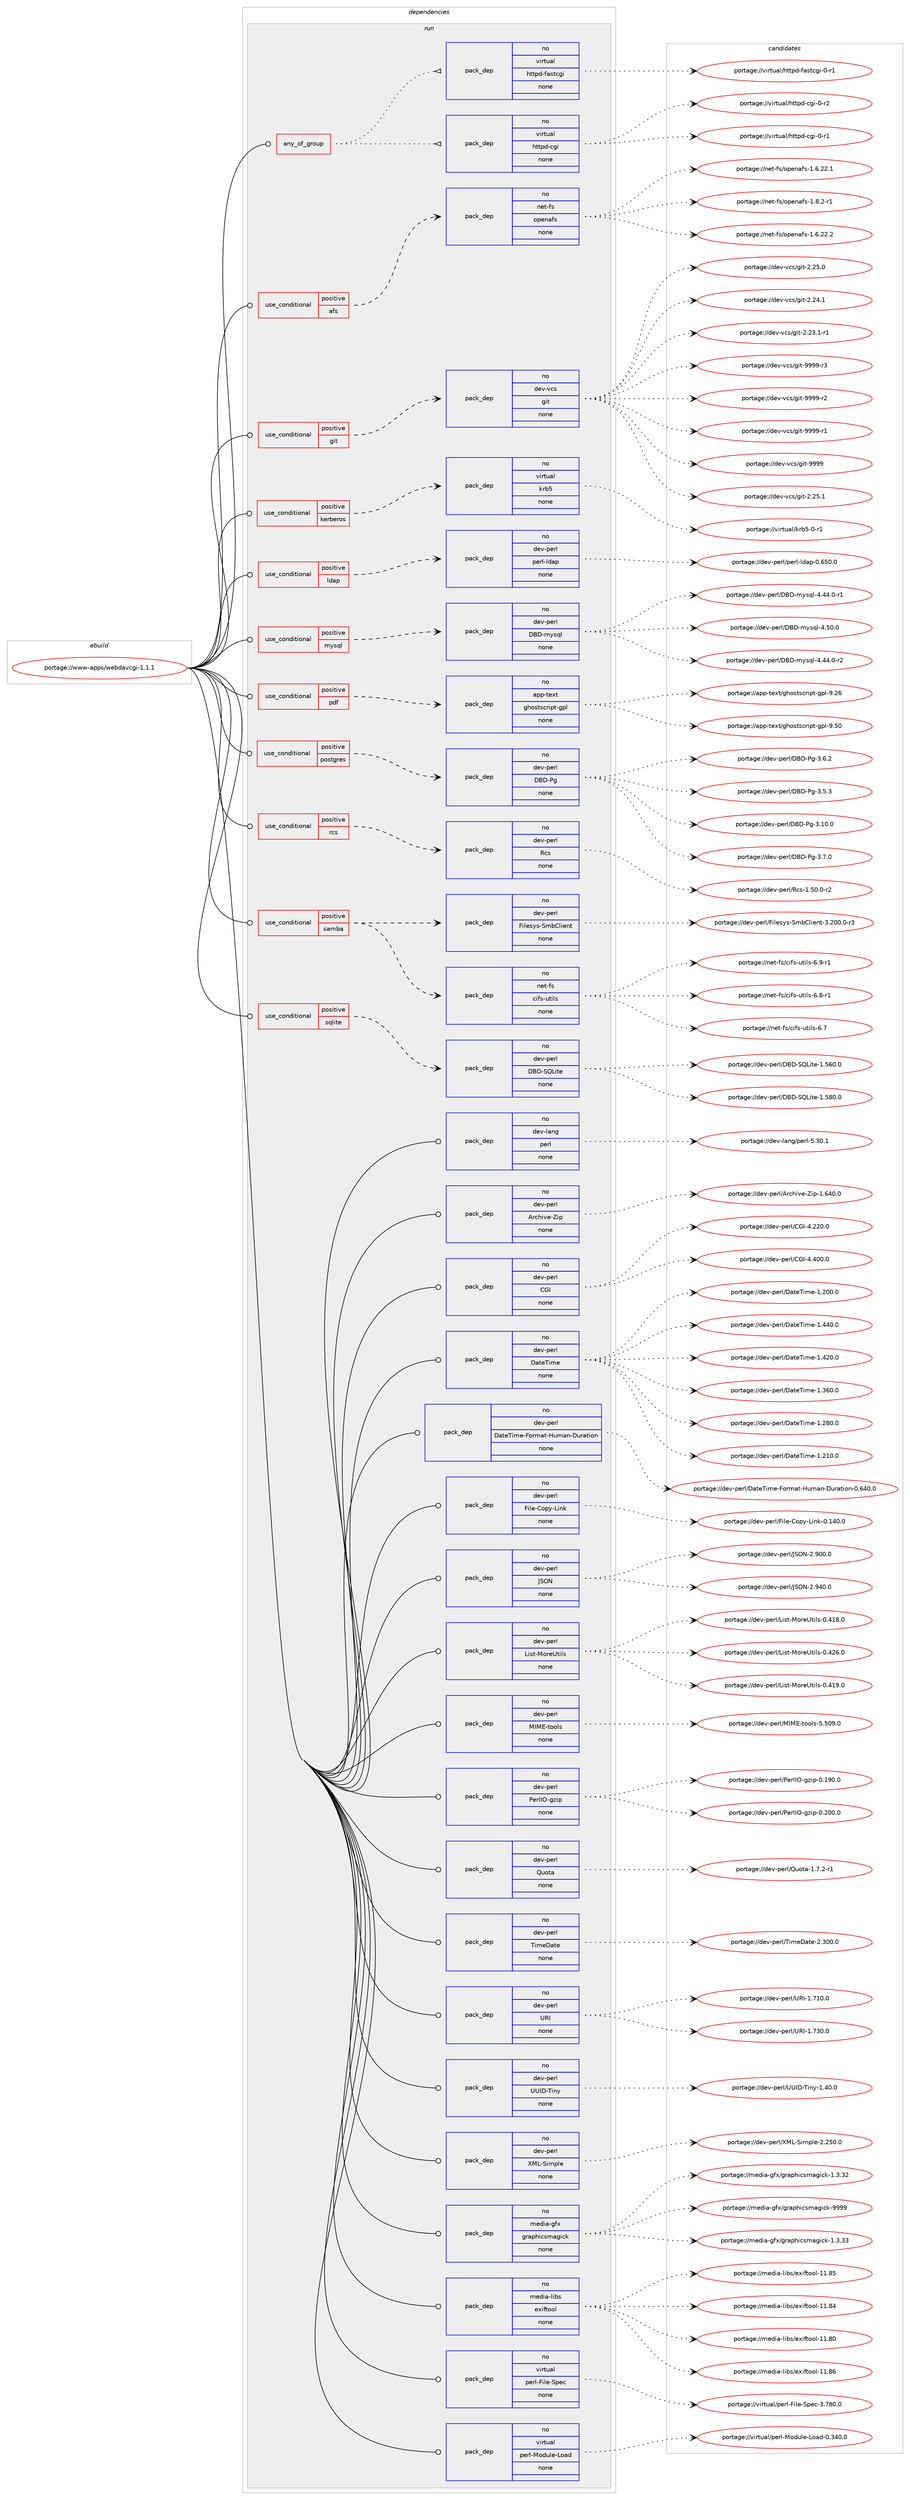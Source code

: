 digraph prolog {

# *************
# Graph options
# *************

newrank=true;
concentrate=true;
compound=true;
graph [rankdir=LR,fontname=Helvetica,fontsize=10,ranksep=1.5];#, ranksep=2.5, nodesep=0.2];
edge  [arrowhead=vee];
node  [fontname=Helvetica,fontsize=10];

# **********
# The ebuild
# **********

subgraph cluster_leftcol {
color=gray;
rank=same;
label=<<i>ebuild</i>>;
id [label="portage://www-apps/webdavcgi-1.1.1", color=red, width=4, href="../www-apps/webdavcgi-1.1.1.svg"];
}

# ****************
# The dependencies
# ****************

subgraph cluster_midcol {
color=gray;
label=<<i>dependencies</i>>;
subgraph cluster_compile {
fillcolor="#eeeeee";
style=filled;
label=<<i>compile</i>>;
}
subgraph cluster_compileandrun {
fillcolor="#eeeeee";
style=filled;
label=<<i>compile and run</i>>;
}
subgraph cluster_run {
fillcolor="#eeeeee";
style=filled;
label=<<i>run</i>>;
subgraph any542 {
dependency30862 [label=<<TABLE BORDER="0" CELLBORDER="1" CELLSPACING="0" CELLPADDING="4"><TR><TD CELLPADDING="10">any_of_group</TD></TR></TABLE>>, shape=none, color=red];subgraph pack24714 {
dependency30863 [label=<<TABLE BORDER="0" CELLBORDER="1" CELLSPACING="0" CELLPADDING="4" WIDTH="220"><TR><TD ROWSPAN="6" CELLPADDING="30">pack_dep</TD></TR><TR><TD WIDTH="110">no</TD></TR><TR><TD>virtual</TD></TR><TR><TD>httpd-cgi</TD></TR><TR><TD>none</TD></TR><TR><TD></TD></TR></TABLE>>, shape=none, color=blue];
}
dependency30862:e -> dependency30863:w [weight=20,style="dotted",arrowhead="oinv"];
subgraph pack24715 {
dependency30864 [label=<<TABLE BORDER="0" CELLBORDER="1" CELLSPACING="0" CELLPADDING="4" WIDTH="220"><TR><TD ROWSPAN="6" CELLPADDING="30">pack_dep</TD></TR><TR><TD WIDTH="110">no</TD></TR><TR><TD>virtual</TD></TR><TR><TD>httpd-fastcgi</TD></TR><TR><TD>none</TD></TR><TR><TD></TD></TR></TABLE>>, shape=none, color=blue];
}
dependency30862:e -> dependency30864:w [weight=20,style="dotted",arrowhead="oinv"];
}
id:e -> dependency30862:w [weight=20,style="solid",arrowhead="odot"];
subgraph cond5560 {
dependency30865 [label=<<TABLE BORDER="0" CELLBORDER="1" CELLSPACING="0" CELLPADDING="4"><TR><TD ROWSPAN="3" CELLPADDING="10">use_conditional</TD></TR><TR><TD>positive</TD></TR><TR><TD>afs</TD></TR></TABLE>>, shape=none, color=red];
subgraph pack24716 {
dependency30866 [label=<<TABLE BORDER="0" CELLBORDER="1" CELLSPACING="0" CELLPADDING="4" WIDTH="220"><TR><TD ROWSPAN="6" CELLPADDING="30">pack_dep</TD></TR><TR><TD WIDTH="110">no</TD></TR><TR><TD>net-fs</TD></TR><TR><TD>openafs</TD></TR><TR><TD>none</TD></TR><TR><TD></TD></TR></TABLE>>, shape=none, color=blue];
}
dependency30865:e -> dependency30866:w [weight=20,style="dashed",arrowhead="vee"];
}
id:e -> dependency30865:w [weight=20,style="solid",arrowhead="odot"];
subgraph cond5561 {
dependency30867 [label=<<TABLE BORDER="0" CELLBORDER="1" CELLSPACING="0" CELLPADDING="4"><TR><TD ROWSPAN="3" CELLPADDING="10">use_conditional</TD></TR><TR><TD>positive</TD></TR><TR><TD>git</TD></TR></TABLE>>, shape=none, color=red];
subgraph pack24717 {
dependency30868 [label=<<TABLE BORDER="0" CELLBORDER="1" CELLSPACING="0" CELLPADDING="4" WIDTH="220"><TR><TD ROWSPAN="6" CELLPADDING="30">pack_dep</TD></TR><TR><TD WIDTH="110">no</TD></TR><TR><TD>dev-vcs</TD></TR><TR><TD>git</TD></TR><TR><TD>none</TD></TR><TR><TD></TD></TR></TABLE>>, shape=none, color=blue];
}
dependency30867:e -> dependency30868:w [weight=20,style="dashed",arrowhead="vee"];
}
id:e -> dependency30867:w [weight=20,style="solid",arrowhead="odot"];
subgraph cond5562 {
dependency30869 [label=<<TABLE BORDER="0" CELLBORDER="1" CELLSPACING="0" CELLPADDING="4"><TR><TD ROWSPAN="3" CELLPADDING="10">use_conditional</TD></TR><TR><TD>positive</TD></TR><TR><TD>kerberos</TD></TR></TABLE>>, shape=none, color=red];
subgraph pack24718 {
dependency30870 [label=<<TABLE BORDER="0" CELLBORDER="1" CELLSPACING="0" CELLPADDING="4" WIDTH="220"><TR><TD ROWSPAN="6" CELLPADDING="30">pack_dep</TD></TR><TR><TD WIDTH="110">no</TD></TR><TR><TD>virtual</TD></TR><TR><TD>krb5</TD></TR><TR><TD>none</TD></TR><TR><TD></TD></TR></TABLE>>, shape=none, color=blue];
}
dependency30869:e -> dependency30870:w [weight=20,style="dashed",arrowhead="vee"];
}
id:e -> dependency30869:w [weight=20,style="solid",arrowhead="odot"];
subgraph cond5563 {
dependency30871 [label=<<TABLE BORDER="0" CELLBORDER="1" CELLSPACING="0" CELLPADDING="4"><TR><TD ROWSPAN="3" CELLPADDING="10">use_conditional</TD></TR><TR><TD>positive</TD></TR><TR><TD>ldap</TD></TR></TABLE>>, shape=none, color=red];
subgraph pack24719 {
dependency30872 [label=<<TABLE BORDER="0" CELLBORDER="1" CELLSPACING="0" CELLPADDING="4" WIDTH="220"><TR><TD ROWSPAN="6" CELLPADDING="30">pack_dep</TD></TR><TR><TD WIDTH="110">no</TD></TR><TR><TD>dev-perl</TD></TR><TR><TD>perl-ldap</TD></TR><TR><TD>none</TD></TR><TR><TD></TD></TR></TABLE>>, shape=none, color=blue];
}
dependency30871:e -> dependency30872:w [weight=20,style="dashed",arrowhead="vee"];
}
id:e -> dependency30871:w [weight=20,style="solid",arrowhead="odot"];
subgraph cond5564 {
dependency30873 [label=<<TABLE BORDER="0" CELLBORDER="1" CELLSPACING="0" CELLPADDING="4"><TR><TD ROWSPAN="3" CELLPADDING="10">use_conditional</TD></TR><TR><TD>positive</TD></TR><TR><TD>mysql</TD></TR></TABLE>>, shape=none, color=red];
subgraph pack24720 {
dependency30874 [label=<<TABLE BORDER="0" CELLBORDER="1" CELLSPACING="0" CELLPADDING="4" WIDTH="220"><TR><TD ROWSPAN="6" CELLPADDING="30">pack_dep</TD></TR><TR><TD WIDTH="110">no</TD></TR><TR><TD>dev-perl</TD></TR><TR><TD>DBD-mysql</TD></TR><TR><TD>none</TD></TR><TR><TD></TD></TR></TABLE>>, shape=none, color=blue];
}
dependency30873:e -> dependency30874:w [weight=20,style="dashed",arrowhead="vee"];
}
id:e -> dependency30873:w [weight=20,style="solid",arrowhead="odot"];
subgraph cond5565 {
dependency30875 [label=<<TABLE BORDER="0" CELLBORDER="1" CELLSPACING="0" CELLPADDING="4"><TR><TD ROWSPAN="3" CELLPADDING="10">use_conditional</TD></TR><TR><TD>positive</TD></TR><TR><TD>pdf</TD></TR></TABLE>>, shape=none, color=red];
subgraph pack24721 {
dependency30876 [label=<<TABLE BORDER="0" CELLBORDER="1" CELLSPACING="0" CELLPADDING="4" WIDTH="220"><TR><TD ROWSPAN="6" CELLPADDING="30">pack_dep</TD></TR><TR><TD WIDTH="110">no</TD></TR><TR><TD>app-text</TD></TR><TR><TD>ghostscript-gpl</TD></TR><TR><TD>none</TD></TR><TR><TD></TD></TR></TABLE>>, shape=none, color=blue];
}
dependency30875:e -> dependency30876:w [weight=20,style="dashed",arrowhead="vee"];
}
id:e -> dependency30875:w [weight=20,style="solid",arrowhead="odot"];
subgraph cond5566 {
dependency30877 [label=<<TABLE BORDER="0" CELLBORDER="1" CELLSPACING="0" CELLPADDING="4"><TR><TD ROWSPAN="3" CELLPADDING="10">use_conditional</TD></TR><TR><TD>positive</TD></TR><TR><TD>postgres</TD></TR></TABLE>>, shape=none, color=red];
subgraph pack24722 {
dependency30878 [label=<<TABLE BORDER="0" CELLBORDER="1" CELLSPACING="0" CELLPADDING="4" WIDTH="220"><TR><TD ROWSPAN="6" CELLPADDING="30">pack_dep</TD></TR><TR><TD WIDTH="110">no</TD></TR><TR><TD>dev-perl</TD></TR><TR><TD>DBD-Pg</TD></TR><TR><TD>none</TD></TR><TR><TD></TD></TR></TABLE>>, shape=none, color=blue];
}
dependency30877:e -> dependency30878:w [weight=20,style="dashed",arrowhead="vee"];
}
id:e -> dependency30877:w [weight=20,style="solid",arrowhead="odot"];
subgraph cond5567 {
dependency30879 [label=<<TABLE BORDER="0" CELLBORDER="1" CELLSPACING="0" CELLPADDING="4"><TR><TD ROWSPAN="3" CELLPADDING="10">use_conditional</TD></TR><TR><TD>positive</TD></TR><TR><TD>rcs</TD></TR></TABLE>>, shape=none, color=red];
subgraph pack24723 {
dependency30880 [label=<<TABLE BORDER="0" CELLBORDER="1" CELLSPACING="0" CELLPADDING="4" WIDTH="220"><TR><TD ROWSPAN="6" CELLPADDING="30">pack_dep</TD></TR><TR><TD WIDTH="110">no</TD></TR><TR><TD>dev-perl</TD></TR><TR><TD>Rcs</TD></TR><TR><TD>none</TD></TR><TR><TD></TD></TR></TABLE>>, shape=none, color=blue];
}
dependency30879:e -> dependency30880:w [weight=20,style="dashed",arrowhead="vee"];
}
id:e -> dependency30879:w [weight=20,style="solid",arrowhead="odot"];
subgraph cond5568 {
dependency30881 [label=<<TABLE BORDER="0" CELLBORDER="1" CELLSPACING="0" CELLPADDING="4"><TR><TD ROWSPAN="3" CELLPADDING="10">use_conditional</TD></TR><TR><TD>positive</TD></TR><TR><TD>samba</TD></TR></TABLE>>, shape=none, color=red];
subgraph pack24724 {
dependency30882 [label=<<TABLE BORDER="0" CELLBORDER="1" CELLSPACING="0" CELLPADDING="4" WIDTH="220"><TR><TD ROWSPAN="6" CELLPADDING="30">pack_dep</TD></TR><TR><TD WIDTH="110">no</TD></TR><TR><TD>net-fs</TD></TR><TR><TD>cifs-utils</TD></TR><TR><TD>none</TD></TR><TR><TD></TD></TR></TABLE>>, shape=none, color=blue];
}
dependency30881:e -> dependency30882:w [weight=20,style="dashed",arrowhead="vee"];
subgraph pack24725 {
dependency30883 [label=<<TABLE BORDER="0" CELLBORDER="1" CELLSPACING="0" CELLPADDING="4" WIDTH="220"><TR><TD ROWSPAN="6" CELLPADDING="30">pack_dep</TD></TR><TR><TD WIDTH="110">no</TD></TR><TR><TD>dev-perl</TD></TR><TR><TD>Filesys-SmbClient</TD></TR><TR><TD>none</TD></TR><TR><TD></TD></TR></TABLE>>, shape=none, color=blue];
}
dependency30881:e -> dependency30883:w [weight=20,style="dashed",arrowhead="vee"];
}
id:e -> dependency30881:w [weight=20,style="solid",arrowhead="odot"];
subgraph cond5569 {
dependency30884 [label=<<TABLE BORDER="0" CELLBORDER="1" CELLSPACING="0" CELLPADDING="4"><TR><TD ROWSPAN="3" CELLPADDING="10">use_conditional</TD></TR><TR><TD>positive</TD></TR><TR><TD>sqlite</TD></TR></TABLE>>, shape=none, color=red];
subgraph pack24726 {
dependency30885 [label=<<TABLE BORDER="0" CELLBORDER="1" CELLSPACING="0" CELLPADDING="4" WIDTH="220"><TR><TD ROWSPAN="6" CELLPADDING="30">pack_dep</TD></TR><TR><TD WIDTH="110">no</TD></TR><TR><TD>dev-perl</TD></TR><TR><TD>DBD-SQLite</TD></TR><TR><TD>none</TD></TR><TR><TD></TD></TR></TABLE>>, shape=none, color=blue];
}
dependency30884:e -> dependency30885:w [weight=20,style="dashed",arrowhead="vee"];
}
id:e -> dependency30884:w [weight=20,style="solid",arrowhead="odot"];
subgraph pack24727 {
dependency30886 [label=<<TABLE BORDER="0" CELLBORDER="1" CELLSPACING="0" CELLPADDING="4" WIDTH="220"><TR><TD ROWSPAN="6" CELLPADDING="30">pack_dep</TD></TR><TR><TD WIDTH="110">no</TD></TR><TR><TD>dev-lang</TD></TR><TR><TD>perl</TD></TR><TR><TD>none</TD></TR><TR><TD></TD></TR></TABLE>>, shape=none, color=blue];
}
id:e -> dependency30886:w [weight=20,style="solid",arrowhead="odot"];
subgraph pack24728 {
dependency30887 [label=<<TABLE BORDER="0" CELLBORDER="1" CELLSPACING="0" CELLPADDING="4" WIDTH="220"><TR><TD ROWSPAN="6" CELLPADDING="30">pack_dep</TD></TR><TR><TD WIDTH="110">no</TD></TR><TR><TD>dev-perl</TD></TR><TR><TD>Archive-Zip</TD></TR><TR><TD>none</TD></TR><TR><TD></TD></TR></TABLE>>, shape=none, color=blue];
}
id:e -> dependency30887:w [weight=20,style="solid",arrowhead="odot"];
subgraph pack24729 {
dependency30888 [label=<<TABLE BORDER="0" CELLBORDER="1" CELLSPACING="0" CELLPADDING="4" WIDTH="220"><TR><TD ROWSPAN="6" CELLPADDING="30">pack_dep</TD></TR><TR><TD WIDTH="110">no</TD></TR><TR><TD>dev-perl</TD></TR><TR><TD>CGI</TD></TR><TR><TD>none</TD></TR><TR><TD></TD></TR></TABLE>>, shape=none, color=blue];
}
id:e -> dependency30888:w [weight=20,style="solid",arrowhead="odot"];
subgraph pack24730 {
dependency30889 [label=<<TABLE BORDER="0" CELLBORDER="1" CELLSPACING="0" CELLPADDING="4" WIDTH="220"><TR><TD ROWSPAN="6" CELLPADDING="30">pack_dep</TD></TR><TR><TD WIDTH="110">no</TD></TR><TR><TD>dev-perl</TD></TR><TR><TD>DateTime</TD></TR><TR><TD>none</TD></TR><TR><TD></TD></TR></TABLE>>, shape=none, color=blue];
}
id:e -> dependency30889:w [weight=20,style="solid",arrowhead="odot"];
subgraph pack24731 {
dependency30890 [label=<<TABLE BORDER="0" CELLBORDER="1" CELLSPACING="0" CELLPADDING="4" WIDTH="220"><TR><TD ROWSPAN="6" CELLPADDING="30">pack_dep</TD></TR><TR><TD WIDTH="110">no</TD></TR><TR><TD>dev-perl</TD></TR><TR><TD>DateTime-Format-Human-Duration</TD></TR><TR><TD>none</TD></TR><TR><TD></TD></TR></TABLE>>, shape=none, color=blue];
}
id:e -> dependency30890:w [weight=20,style="solid",arrowhead="odot"];
subgraph pack24732 {
dependency30891 [label=<<TABLE BORDER="0" CELLBORDER="1" CELLSPACING="0" CELLPADDING="4" WIDTH="220"><TR><TD ROWSPAN="6" CELLPADDING="30">pack_dep</TD></TR><TR><TD WIDTH="110">no</TD></TR><TR><TD>dev-perl</TD></TR><TR><TD>File-Copy-Link</TD></TR><TR><TD>none</TD></TR><TR><TD></TD></TR></TABLE>>, shape=none, color=blue];
}
id:e -> dependency30891:w [weight=20,style="solid",arrowhead="odot"];
subgraph pack24733 {
dependency30892 [label=<<TABLE BORDER="0" CELLBORDER="1" CELLSPACING="0" CELLPADDING="4" WIDTH="220"><TR><TD ROWSPAN="6" CELLPADDING="30">pack_dep</TD></TR><TR><TD WIDTH="110">no</TD></TR><TR><TD>dev-perl</TD></TR><TR><TD>JSON</TD></TR><TR><TD>none</TD></TR><TR><TD></TD></TR></TABLE>>, shape=none, color=blue];
}
id:e -> dependency30892:w [weight=20,style="solid",arrowhead="odot"];
subgraph pack24734 {
dependency30893 [label=<<TABLE BORDER="0" CELLBORDER="1" CELLSPACING="0" CELLPADDING="4" WIDTH="220"><TR><TD ROWSPAN="6" CELLPADDING="30">pack_dep</TD></TR><TR><TD WIDTH="110">no</TD></TR><TR><TD>dev-perl</TD></TR><TR><TD>List-MoreUtils</TD></TR><TR><TD>none</TD></TR><TR><TD></TD></TR></TABLE>>, shape=none, color=blue];
}
id:e -> dependency30893:w [weight=20,style="solid",arrowhead="odot"];
subgraph pack24735 {
dependency30894 [label=<<TABLE BORDER="0" CELLBORDER="1" CELLSPACING="0" CELLPADDING="4" WIDTH="220"><TR><TD ROWSPAN="6" CELLPADDING="30">pack_dep</TD></TR><TR><TD WIDTH="110">no</TD></TR><TR><TD>dev-perl</TD></TR><TR><TD>MIME-tools</TD></TR><TR><TD>none</TD></TR><TR><TD></TD></TR></TABLE>>, shape=none, color=blue];
}
id:e -> dependency30894:w [weight=20,style="solid",arrowhead="odot"];
subgraph pack24736 {
dependency30895 [label=<<TABLE BORDER="0" CELLBORDER="1" CELLSPACING="0" CELLPADDING="4" WIDTH="220"><TR><TD ROWSPAN="6" CELLPADDING="30">pack_dep</TD></TR><TR><TD WIDTH="110">no</TD></TR><TR><TD>dev-perl</TD></TR><TR><TD>PerlIO-gzip</TD></TR><TR><TD>none</TD></TR><TR><TD></TD></TR></TABLE>>, shape=none, color=blue];
}
id:e -> dependency30895:w [weight=20,style="solid",arrowhead="odot"];
subgraph pack24737 {
dependency30896 [label=<<TABLE BORDER="0" CELLBORDER="1" CELLSPACING="0" CELLPADDING="4" WIDTH="220"><TR><TD ROWSPAN="6" CELLPADDING="30">pack_dep</TD></TR><TR><TD WIDTH="110">no</TD></TR><TR><TD>dev-perl</TD></TR><TR><TD>Quota</TD></TR><TR><TD>none</TD></TR><TR><TD></TD></TR></TABLE>>, shape=none, color=blue];
}
id:e -> dependency30896:w [weight=20,style="solid",arrowhead="odot"];
subgraph pack24738 {
dependency30897 [label=<<TABLE BORDER="0" CELLBORDER="1" CELLSPACING="0" CELLPADDING="4" WIDTH="220"><TR><TD ROWSPAN="6" CELLPADDING="30">pack_dep</TD></TR><TR><TD WIDTH="110">no</TD></TR><TR><TD>dev-perl</TD></TR><TR><TD>TimeDate</TD></TR><TR><TD>none</TD></TR><TR><TD></TD></TR></TABLE>>, shape=none, color=blue];
}
id:e -> dependency30897:w [weight=20,style="solid",arrowhead="odot"];
subgraph pack24739 {
dependency30898 [label=<<TABLE BORDER="0" CELLBORDER="1" CELLSPACING="0" CELLPADDING="4" WIDTH="220"><TR><TD ROWSPAN="6" CELLPADDING="30">pack_dep</TD></TR><TR><TD WIDTH="110">no</TD></TR><TR><TD>dev-perl</TD></TR><TR><TD>URI</TD></TR><TR><TD>none</TD></TR><TR><TD></TD></TR></TABLE>>, shape=none, color=blue];
}
id:e -> dependency30898:w [weight=20,style="solid",arrowhead="odot"];
subgraph pack24740 {
dependency30899 [label=<<TABLE BORDER="0" CELLBORDER="1" CELLSPACING="0" CELLPADDING="4" WIDTH="220"><TR><TD ROWSPAN="6" CELLPADDING="30">pack_dep</TD></TR><TR><TD WIDTH="110">no</TD></TR><TR><TD>dev-perl</TD></TR><TR><TD>UUID-Tiny</TD></TR><TR><TD>none</TD></TR><TR><TD></TD></TR></TABLE>>, shape=none, color=blue];
}
id:e -> dependency30899:w [weight=20,style="solid",arrowhead="odot"];
subgraph pack24741 {
dependency30900 [label=<<TABLE BORDER="0" CELLBORDER="1" CELLSPACING="0" CELLPADDING="4" WIDTH="220"><TR><TD ROWSPAN="6" CELLPADDING="30">pack_dep</TD></TR><TR><TD WIDTH="110">no</TD></TR><TR><TD>dev-perl</TD></TR><TR><TD>XML-Simple</TD></TR><TR><TD>none</TD></TR><TR><TD></TD></TR></TABLE>>, shape=none, color=blue];
}
id:e -> dependency30900:w [weight=20,style="solid",arrowhead="odot"];
subgraph pack24742 {
dependency30901 [label=<<TABLE BORDER="0" CELLBORDER="1" CELLSPACING="0" CELLPADDING="4" WIDTH="220"><TR><TD ROWSPAN="6" CELLPADDING="30">pack_dep</TD></TR><TR><TD WIDTH="110">no</TD></TR><TR><TD>media-gfx</TD></TR><TR><TD>graphicsmagick</TD></TR><TR><TD>none</TD></TR><TR><TD></TD></TR></TABLE>>, shape=none, color=blue];
}
id:e -> dependency30901:w [weight=20,style="solid",arrowhead="odot"];
subgraph pack24743 {
dependency30902 [label=<<TABLE BORDER="0" CELLBORDER="1" CELLSPACING="0" CELLPADDING="4" WIDTH="220"><TR><TD ROWSPAN="6" CELLPADDING="30">pack_dep</TD></TR><TR><TD WIDTH="110">no</TD></TR><TR><TD>media-libs</TD></TR><TR><TD>exiftool</TD></TR><TR><TD>none</TD></TR><TR><TD></TD></TR></TABLE>>, shape=none, color=blue];
}
id:e -> dependency30902:w [weight=20,style="solid",arrowhead="odot"];
subgraph pack24744 {
dependency30903 [label=<<TABLE BORDER="0" CELLBORDER="1" CELLSPACING="0" CELLPADDING="4" WIDTH="220"><TR><TD ROWSPAN="6" CELLPADDING="30">pack_dep</TD></TR><TR><TD WIDTH="110">no</TD></TR><TR><TD>virtual</TD></TR><TR><TD>perl-File-Spec</TD></TR><TR><TD>none</TD></TR><TR><TD></TD></TR></TABLE>>, shape=none, color=blue];
}
id:e -> dependency30903:w [weight=20,style="solid",arrowhead="odot"];
subgraph pack24745 {
dependency30904 [label=<<TABLE BORDER="0" CELLBORDER="1" CELLSPACING="0" CELLPADDING="4" WIDTH="220"><TR><TD ROWSPAN="6" CELLPADDING="30">pack_dep</TD></TR><TR><TD WIDTH="110">no</TD></TR><TR><TD>virtual</TD></TR><TR><TD>perl-Module-Load</TD></TR><TR><TD>none</TD></TR><TR><TD></TD></TR></TABLE>>, shape=none, color=blue];
}
id:e -> dependency30904:w [weight=20,style="solid",arrowhead="odot"];
}
}

# **************
# The candidates
# **************

subgraph cluster_choices {
rank=same;
color=gray;
label=<<i>candidates</i>>;

subgraph choice24714 {
color=black;
nodesep=1;
choice1181051141161179710847104116116112100459910310545484511450 [label="portage://virtual/httpd-cgi-0-r2", color=red, width=4,href="../virtual/httpd-cgi-0-r2.svg"];
choice1181051141161179710847104116116112100459910310545484511449 [label="portage://virtual/httpd-cgi-0-r1", color=red, width=4,href="../virtual/httpd-cgi-0-r1.svg"];
dependency30863:e -> choice1181051141161179710847104116116112100459910310545484511450:w [style=dotted,weight="100"];
dependency30863:e -> choice1181051141161179710847104116116112100459910310545484511449:w [style=dotted,weight="100"];
}
subgraph choice24715 {
color=black;
nodesep=1;
choice118105114116117971084710411611611210045102971151169910310545484511449 [label="portage://virtual/httpd-fastcgi-0-r1", color=red, width=4,href="../virtual/httpd-fastcgi-0-r1.svg"];
dependency30864:e -> choice118105114116117971084710411611611210045102971151169910310545484511449:w [style=dotted,weight="100"];
}
subgraph choice24716 {
color=black;
nodesep=1;
choice1101011164510211547111112101110971021154549465646504511449 [label="portage://net-fs/openafs-1.8.2-r1", color=red, width=4,href="../net-fs/openafs-1.8.2-r1.svg"];
choice110101116451021154711111210111097102115454946544650504650 [label="portage://net-fs/openafs-1.6.22.2", color=red, width=4,href="../net-fs/openafs-1.6.22.2.svg"];
choice110101116451021154711111210111097102115454946544650504649 [label="portage://net-fs/openafs-1.6.22.1", color=red, width=4,href="../net-fs/openafs-1.6.22.1.svg"];
dependency30866:e -> choice1101011164510211547111112101110971021154549465646504511449:w [style=dotted,weight="100"];
dependency30866:e -> choice110101116451021154711111210111097102115454946544650504650:w [style=dotted,weight="100"];
dependency30866:e -> choice110101116451021154711111210111097102115454946544650504649:w [style=dotted,weight="100"];
}
subgraph choice24717 {
color=black;
nodesep=1;
choice10010111845118991154710310511645575757574511451 [label="portage://dev-vcs/git-9999-r3", color=red, width=4,href="../dev-vcs/git-9999-r3.svg"];
choice10010111845118991154710310511645575757574511450 [label="portage://dev-vcs/git-9999-r2", color=red, width=4,href="../dev-vcs/git-9999-r2.svg"];
choice10010111845118991154710310511645575757574511449 [label="portage://dev-vcs/git-9999-r1", color=red, width=4,href="../dev-vcs/git-9999-r1.svg"];
choice1001011184511899115471031051164557575757 [label="portage://dev-vcs/git-9999", color=red, width=4,href="../dev-vcs/git-9999.svg"];
choice10010111845118991154710310511645504650534649 [label="portage://dev-vcs/git-2.25.1", color=red, width=4,href="../dev-vcs/git-2.25.1.svg"];
choice10010111845118991154710310511645504650534648 [label="portage://dev-vcs/git-2.25.0", color=red, width=4,href="../dev-vcs/git-2.25.0.svg"];
choice10010111845118991154710310511645504650524649 [label="portage://dev-vcs/git-2.24.1", color=red, width=4,href="../dev-vcs/git-2.24.1.svg"];
choice100101118451189911547103105116455046505146494511449 [label="portage://dev-vcs/git-2.23.1-r1", color=red, width=4,href="../dev-vcs/git-2.23.1-r1.svg"];
dependency30868:e -> choice10010111845118991154710310511645575757574511451:w [style=dotted,weight="100"];
dependency30868:e -> choice10010111845118991154710310511645575757574511450:w [style=dotted,weight="100"];
dependency30868:e -> choice10010111845118991154710310511645575757574511449:w [style=dotted,weight="100"];
dependency30868:e -> choice1001011184511899115471031051164557575757:w [style=dotted,weight="100"];
dependency30868:e -> choice10010111845118991154710310511645504650534649:w [style=dotted,weight="100"];
dependency30868:e -> choice10010111845118991154710310511645504650534648:w [style=dotted,weight="100"];
dependency30868:e -> choice10010111845118991154710310511645504650524649:w [style=dotted,weight="100"];
dependency30868:e -> choice100101118451189911547103105116455046505146494511449:w [style=dotted,weight="100"];
}
subgraph choice24718 {
color=black;
nodesep=1;
choice1181051141161179710847107114985345484511449 [label="portage://virtual/krb5-0-r1", color=red, width=4,href="../virtual/krb5-0-r1.svg"];
dependency30870:e -> choice1181051141161179710847107114985345484511449:w [style=dotted,weight="100"];
}
subgraph choice24719 {
color=black;
nodesep=1;
choice100101118451121011141084711210111410845108100971124548465453484648 [label="portage://dev-perl/perl-ldap-0.650.0", color=red, width=4,href="../dev-perl/perl-ldap-0.650.0.svg"];
dependency30872:e -> choice100101118451121011141084711210111410845108100971124548465453484648:w [style=dotted,weight="100"];
}
subgraph choice24720 {
color=black;
nodesep=1;
choice10010111845112101114108476866684510912111511310845524653484648 [label="portage://dev-perl/DBD-mysql-4.50.0", color=red, width=4,href="../dev-perl/DBD-mysql-4.50.0.svg"];
choice100101118451121011141084768666845109121115113108455246525246484511450 [label="portage://dev-perl/DBD-mysql-4.44.0-r2", color=red, width=4,href="../dev-perl/DBD-mysql-4.44.0-r2.svg"];
choice100101118451121011141084768666845109121115113108455246525246484511449 [label="portage://dev-perl/DBD-mysql-4.44.0-r1", color=red, width=4,href="../dev-perl/DBD-mysql-4.44.0-r1.svg"];
dependency30874:e -> choice10010111845112101114108476866684510912111511310845524653484648:w [style=dotted,weight="100"];
dependency30874:e -> choice100101118451121011141084768666845109121115113108455246525246484511450:w [style=dotted,weight="100"];
dependency30874:e -> choice100101118451121011141084768666845109121115113108455246525246484511449:w [style=dotted,weight="100"];
}
subgraph choice24721 {
color=black;
nodesep=1;
choice97112112451161011201164710310411111511611599114105112116451031121084557465348 [label="portage://app-text/ghostscript-gpl-9.50", color=red, width=4,href="../app-text/ghostscript-gpl-9.50.svg"];
choice97112112451161011201164710310411111511611599114105112116451031121084557465054 [label="portage://app-text/ghostscript-gpl-9.26", color=red, width=4,href="../app-text/ghostscript-gpl-9.26.svg"];
dependency30876:e -> choice97112112451161011201164710310411111511611599114105112116451031121084557465348:w [style=dotted,weight="100"];
dependency30876:e -> choice97112112451161011201164710310411111511611599114105112116451031121084557465054:w [style=dotted,weight="100"];
}
subgraph choice24722 {
color=black;
nodesep=1;
choice10010111845112101114108476866684580103455146554648 [label="portage://dev-perl/DBD-Pg-3.7.0", color=red, width=4,href="../dev-perl/DBD-Pg-3.7.0.svg"];
choice10010111845112101114108476866684580103455146544650 [label="portage://dev-perl/DBD-Pg-3.6.2", color=red, width=4,href="../dev-perl/DBD-Pg-3.6.2.svg"];
choice10010111845112101114108476866684580103455146534651 [label="portage://dev-perl/DBD-Pg-3.5.3", color=red, width=4,href="../dev-perl/DBD-Pg-3.5.3.svg"];
choice1001011184511210111410847686668458010345514649484648 [label="portage://dev-perl/DBD-Pg-3.10.0", color=red, width=4,href="../dev-perl/DBD-Pg-3.10.0.svg"];
dependency30878:e -> choice10010111845112101114108476866684580103455146554648:w [style=dotted,weight="100"];
dependency30878:e -> choice10010111845112101114108476866684580103455146544650:w [style=dotted,weight="100"];
dependency30878:e -> choice10010111845112101114108476866684580103455146534651:w [style=dotted,weight="100"];
dependency30878:e -> choice1001011184511210111410847686668458010345514649484648:w [style=dotted,weight="100"];
}
subgraph choice24723 {
color=black;
nodesep=1;
choice10010111845112101114108478299115454946534846484511450 [label="portage://dev-perl/Rcs-1.50.0-r2", color=red, width=4,href="../dev-perl/Rcs-1.50.0-r2.svg"];
dependency30880:e -> choice10010111845112101114108478299115454946534846484511450:w [style=dotted,weight="100"];
}
subgraph choice24724 {
color=black;
nodesep=1;
choice11010111645102115479910510211545117116105108115455446574511449 [label="portage://net-fs/cifs-utils-6.9-r1", color=red, width=4,href="../net-fs/cifs-utils-6.9-r1.svg"];
choice11010111645102115479910510211545117116105108115455446564511449 [label="portage://net-fs/cifs-utils-6.8-r1", color=red, width=4,href="../net-fs/cifs-utils-6.8-r1.svg"];
choice1101011164510211547991051021154511711610510811545544655 [label="portage://net-fs/cifs-utils-6.7", color=red, width=4,href="../net-fs/cifs-utils-6.7.svg"];
dependency30882:e -> choice11010111645102115479910510211545117116105108115455446574511449:w [style=dotted,weight="100"];
dependency30882:e -> choice11010111645102115479910510211545117116105108115455446564511449:w [style=dotted,weight="100"];
dependency30882:e -> choice1101011164510211547991051021154511711610510811545544655:w [style=dotted,weight="100"];
}
subgraph choice24725 {
color=black;
nodesep=1;
choice1001011184511210111410847701051081011151211154583109986710810510111011645514650484846484511451 [label="portage://dev-perl/Filesys-SmbClient-3.200.0-r3", color=red, width=4,href="../dev-perl/Filesys-SmbClient-3.200.0-r3.svg"];
dependency30883:e -> choice1001011184511210111410847701051081011151211154583109986710810510111011645514650484846484511451:w [style=dotted,weight="100"];
}
subgraph choice24726 {
color=black;
nodesep=1;
choice1001011184511210111410847686668458381761051161014549465356484648 [label="portage://dev-perl/DBD-SQLite-1.580.0", color=red, width=4,href="../dev-perl/DBD-SQLite-1.580.0.svg"];
choice1001011184511210111410847686668458381761051161014549465354484648 [label="portage://dev-perl/DBD-SQLite-1.560.0", color=red, width=4,href="../dev-perl/DBD-SQLite-1.560.0.svg"];
dependency30885:e -> choice1001011184511210111410847686668458381761051161014549465356484648:w [style=dotted,weight="100"];
dependency30885:e -> choice1001011184511210111410847686668458381761051161014549465354484648:w [style=dotted,weight="100"];
}
subgraph choice24727 {
color=black;
nodesep=1;
choice10010111845108971101034711210111410845534651484649 [label="portage://dev-lang/perl-5.30.1", color=red, width=4,href="../dev-lang/perl-5.30.1.svg"];
dependency30886:e -> choice10010111845108971101034711210111410845534651484649:w [style=dotted,weight="100"];
}
subgraph choice24728 {
color=black;
nodesep=1;
choice1001011184511210111410847651149910410511810145901051124549465452484648 [label="portage://dev-perl/Archive-Zip-1.640.0", color=red, width=4,href="../dev-perl/Archive-Zip-1.640.0.svg"];
dependency30887:e -> choice1001011184511210111410847651149910410511810145901051124549465452484648:w [style=dotted,weight="100"];
}
subgraph choice24729 {
color=black;
nodesep=1;
choice10010111845112101114108476771734552465248484648 [label="portage://dev-perl/CGI-4.400.0", color=red, width=4,href="../dev-perl/CGI-4.400.0.svg"];
choice10010111845112101114108476771734552465050484648 [label="portage://dev-perl/CGI-4.220.0", color=red, width=4,href="../dev-perl/CGI-4.220.0.svg"];
dependency30888:e -> choice10010111845112101114108476771734552465248484648:w [style=dotted,weight="100"];
dependency30888:e -> choice10010111845112101114108476771734552465050484648:w [style=dotted,weight="100"];
}
subgraph choice24730 {
color=black;
nodesep=1;
choice10010111845112101114108476897116101841051091014549465252484648 [label="portage://dev-perl/DateTime-1.440.0", color=red, width=4,href="../dev-perl/DateTime-1.440.0.svg"];
choice10010111845112101114108476897116101841051091014549465250484648 [label="portage://dev-perl/DateTime-1.420.0", color=red, width=4,href="../dev-perl/DateTime-1.420.0.svg"];
choice10010111845112101114108476897116101841051091014549465154484648 [label="portage://dev-perl/DateTime-1.360.0", color=red, width=4,href="../dev-perl/DateTime-1.360.0.svg"];
choice10010111845112101114108476897116101841051091014549465056484648 [label="portage://dev-perl/DateTime-1.280.0", color=red, width=4,href="../dev-perl/DateTime-1.280.0.svg"];
choice10010111845112101114108476897116101841051091014549465049484648 [label="portage://dev-perl/DateTime-1.210.0", color=red, width=4,href="../dev-perl/DateTime-1.210.0.svg"];
choice10010111845112101114108476897116101841051091014549465048484648 [label="portage://dev-perl/DateTime-1.200.0", color=red, width=4,href="../dev-perl/DateTime-1.200.0.svg"];
dependency30889:e -> choice10010111845112101114108476897116101841051091014549465252484648:w [style=dotted,weight="100"];
dependency30889:e -> choice10010111845112101114108476897116101841051091014549465250484648:w [style=dotted,weight="100"];
dependency30889:e -> choice10010111845112101114108476897116101841051091014549465154484648:w [style=dotted,weight="100"];
dependency30889:e -> choice10010111845112101114108476897116101841051091014549465056484648:w [style=dotted,weight="100"];
dependency30889:e -> choice10010111845112101114108476897116101841051091014549465049484648:w [style=dotted,weight="100"];
dependency30889:e -> choice10010111845112101114108476897116101841051091014549465048484648:w [style=dotted,weight="100"];
}
subgraph choice24731 {
color=black;
nodesep=1;
choice10010111845112101114108476897116101841051091014570111114109971164572117109971104568117114971161051111104548465452484648 [label="portage://dev-perl/DateTime-Format-Human-Duration-0.640.0", color=red, width=4,href="../dev-perl/DateTime-Format-Human-Duration-0.640.0.svg"];
dependency30890:e -> choice10010111845112101114108476897116101841051091014570111114109971164572117109971104568117114971161051111104548465452484648:w [style=dotted,weight="100"];
}
subgraph choice24732 {
color=black;
nodesep=1;
choice100101118451121011141084770105108101456711111212145761051101074548464952484648 [label="portage://dev-perl/File-Copy-Link-0.140.0", color=red, width=4,href="../dev-perl/File-Copy-Link-0.140.0.svg"];
dependency30891:e -> choice100101118451121011141084770105108101456711111212145761051101074548464952484648:w [style=dotted,weight="100"];
}
subgraph choice24733 {
color=black;
nodesep=1;
choice1001011184511210111410847748379784550465752484648 [label="portage://dev-perl/JSON-2.940.0", color=red, width=4,href="../dev-perl/JSON-2.940.0.svg"];
choice1001011184511210111410847748379784550465748484648 [label="portage://dev-perl/JSON-2.900.0", color=red, width=4,href="../dev-perl/JSON-2.900.0.svg"];
dependency30892:e -> choice1001011184511210111410847748379784550465752484648:w [style=dotted,weight="100"];
dependency30892:e -> choice1001011184511210111410847748379784550465748484648:w [style=dotted,weight="100"];
}
subgraph choice24734 {
color=black;
nodesep=1;
choice1001011184511210111410847761051151164577111114101851161051081154548465250544648 [label="portage://dev-perl/List-MoreUtils-0.426.0", color=red, width=4,href="../dev-perl/List-MoreUtils-0.426.0.svg"];
choice1001011184511210111410847761051151164577111114101851161051081154548465249574648 [label="portage://dev-perl/List-MoreUtils-0.419.0", color=red, width=4,href="../dev-perl/List-MoreUtils-0.419.0.svg"];
choice1001011184511210111410847761051151164577111114101851161051081154548465249564648 [label="portage://dev-perl/List-MoreUtils-0.418.0", color=red, width=4,href="../dev-perl/List-MoreUtils-0.418.0.svg"];
dependency30893:e -> choice1001011184511210111410847761051151164577111114101851161051081154548465250544648:w [style=dotted,weight="100"];
dependency30893:e -> choice1001011184511210111410847761051151164577111114101851161051081154548465249574648:w [style=dotted,weight="100"];
dependency30893:e -> choice1001011184511210111410847761051151164577111114101851161051081154548465249564648:w [style=dotted,weight="100"];
}
subgraph choice24735 {
color=black;
nodesep=1;
choice100101118451121011141084777737769451161111111081154553465348574648 [label="portage://dev-perl/MIME-tools-5.509.0", color=red, width=4,href="../dev-perl/MIME-tools-5.509.0.svg"];
dependency30894:e -> choice100101118451121011141084777737769451161111111081154553465348574648:w [style=dotted,weight="100"];
}
subgraph choice24736 {
color=black;
nodesep=1;
choice1001011184511210111410847801011141087379451031221051124548465048484648 [label="portage://dev-perl/PerlIO-gzip-0.200.0", color=red, width=4,href="../dev-perl/PerlIO-gzip-0.200.0.svg"];
choice1001011184511210111410847801011141087379451031221051124548464957484648 [label="portage://dev-perl/PerlIO-gzip-0.190.0", color=red, width=4,href="../dev-perl/PerlIO-gzip-0.190.0.svg"];
dependency30895:e -> choice1001011184511210111410847801011141087379451031221051124548465048484648:w [style=dotted,weight="100"];
dependency30895:e -> choice1001011184511210111410847801011141087379451031221051124548464957484648:w [style=dotted,weight="100"];
}
subgraph choice24737 {
color=black;
nodesep=1;
choice100101118451121011141084781117111116974549465546504511449 [label="portage://dev-perl/Quota-1.7.2-r1", color=red, width=4,href="../dev-perl/Quota-1.7.2-r1.svg"];
dependency30896:e -> choice100101118451121011141084781117111116974549465546504511449:w [style=dotted,weight="100"];
}
subgraph choice24738 {
color=black;
nodesep=1;
choice10010111845112101114108478410510910168971161014550465148484648 [label="portage://dev-perl/TimeDate-2.300.0", color=red, width=4,href="../dev-perl/TimeDate-2.300.0.svg"];
dependency30897:e -> choice10010111845112101114108478410510910168971161014550465148484648:w [style=dotted,weight="100"];
}
subgraph choice24739 {
color=black;
nodesep=1;
choice10010111845112101114108478582734549465551484648 [label="portage://dev-perl/URI-1.730.0", color=red, width=4,href="../dev-perl/URI-1.730.0.svg"];
choice10010111845112101114108478582734549465549484648 [label="portage://dev-perl/URI-1.710.0", color=red, width=4,href="../dev-perl/URI-1.710.0.svg"];
dependency30898:e -> choice10010111845112101114108478582734549465551484648:w [style=dotted,weight="100"];
dependency30898:e -> choice10010111845112101114108478582734549465549484648:w [style=dotted,weight="100"];
}
subgraph choice24740 {
color=black;
nodesep=1;
choice100101118451121011141084785857368458410511012145494652484648 [label="portage://dev-perl/UUID-Tiny-1.40.0", color=red, width=4,href="../dev-perl/UUID-Tiny-1.40.0.svg"];
dependency30899:e -> choice100101118451121011141084785857368458410511012145494652484648:w [style=dotted,weight="100"];
}
subgraph choice24741 {
color=black;
nodesep=1;
choice100101118451121011141084788777645831051091121081014550465053484648 [label="portage://dev-perl/XML-Simple-2.250.0", color=red, width=4,href="../dev-perl/XML-Simple-2.250.0.svg"];
dependency30900:e -> choice100101118451121011141084788777645831051091121081014550465053484648:w [style=dotted,weight="100"];
}
subgraph choice24742 {
color=black;
nodesep=1;
choice109101100105974510310212047103114971121041059911510997103105991074557575757 [label="portage://media-gfx/graphicsmagick-9999", color=red, width=4,href="../media-gfx/graphicsmagick-9999.svg"];
choice1091011001059745103102120471031149711210410599115109971031059910745494651465151 [label="portage://media-gfx/graphicsmagick-1.3.33", color=red, width=4,href="../media-gfx/graphicsmagick-1.3.33.svg"];
choice1091011001059745103102120471031149711210410599115109971031059910745494651465150 [label="portage://media-gfx/graphicsmagick-1.3.32", color=red, width=4,href="../media-gfx/graphicsmagick-1.3.32.svg"];
dependency30901:e -> choice109101100105974510310212047103114971121041059911510997103105991074557575757:w [style=dotted,weight="100"];
dependency30901:e -> choice1091011001059745103102120471031149711210410599115109971031059910745494651465151:w [style=dotted,weight="100"];
dependency30901:e -> choice1091011001059745103102120471031149711210410599115109971031059910745494651465150:w [style=dotted,weight="100"];
}
subgraph choice24743 {
color=black;
nodesep=1;
choice10910110010597451081059811547101120105102116111111108454949465654 [label="portage://media-libs/exiftool-11.86", color=red, width=4,href="../media-libs/exiftool-11.86.svg"];
choice10910110010597451081059811547101120105102116111111108454949465653 [label="portage://media-libs/exiftool-11.85", color=red, width=4,href="../media-libs/exiftool-11.85.svg"];
choice10910110010597451081059811547101120105102116111111108454949465652 [label="portage://media-libs/exiftool-11.84", color=red, width=4,href="../media-libs/exiftool-11.84.svg"];
choice10910110010597451081059811547101120105102116111111108454949465648 [label="portage://media-libs/exiftool-11.80", color=red, width=4,href="../media-libs/exiftool-11.80.svg"];
dependency30902:e -> choice10910110010597451081059811547101120105102116111111108454949465654:w [style=dotted,weight="100"];
dependency30902:e -> choice10910110010597451081059811547101120105102116111111108454949465653:w [style=dotted,weight="100"];
dependency30902:e -> choice10910110010597451081059811547101120105102116111111108454949465652:w [style=dotted,weight="100"];
dependency30902:e -> choice10910110010597451081059811547101120105102116111111108454949465648:w [style=dotted,weight="100"];
}
subgraph choice24744 {
color=black;
nodesep=1;
choice118105114116117971084711210111410845701051081014583112101994551465556484648 [label="portage://virtual/perl-File-Spec-3.780.0", color=red, width=4,href="../virtual/perl-File-Spec-3.780.0.svg"];
dependency30903:e -> choice118105114116117971084711210111410845701051081014583112101994551465556484648:w [style=dotted,weight="100"];
}
subgraph choice24745 {
color=black;
nodesep=1;
choice118105114116117971084711210111410845771111001171081014576111971004548465152484648 [label="portage://virtual/perl-Module-Load-0.340.0", color=red, width=4,href="../virtual/perl-Module-Load-0.340.0.svg"];
dependency30904:e -> choice118105114116117971084711210111410845771111001171081014576111971004548465152484648:w [style=dotted,weight="100"];
}
}

}
